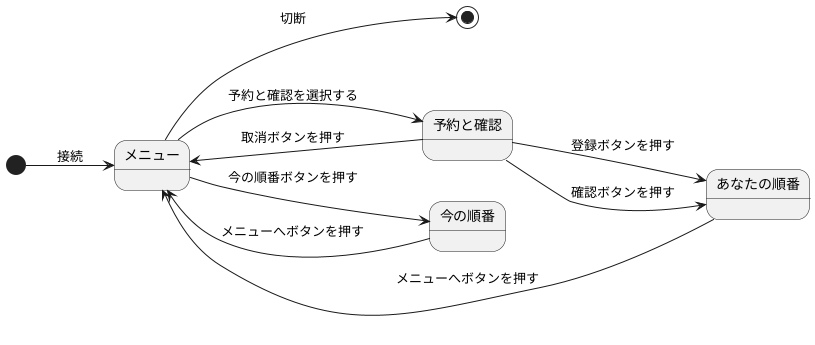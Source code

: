@startuml 演習6-3-2
left to right direction
[*] --> メニュー: 接続
メニュー--> [*]: 切断

メニュー-->予約と確認: 予約と確認を選択する
予約と確認-->メニュー: 取消ボタンを押す

予約と確認-->あなたの順番: 登録ボタンを押す
予約と確認-->あなたの順番: 確認ボタンを押す
あなたの順番-->メニュー: メニューへボタンを押す
メニュー--> 今の順番: 今の順番ボタンを押す
今の順番--> メニュー: メニューへボタンを押す

@enduml